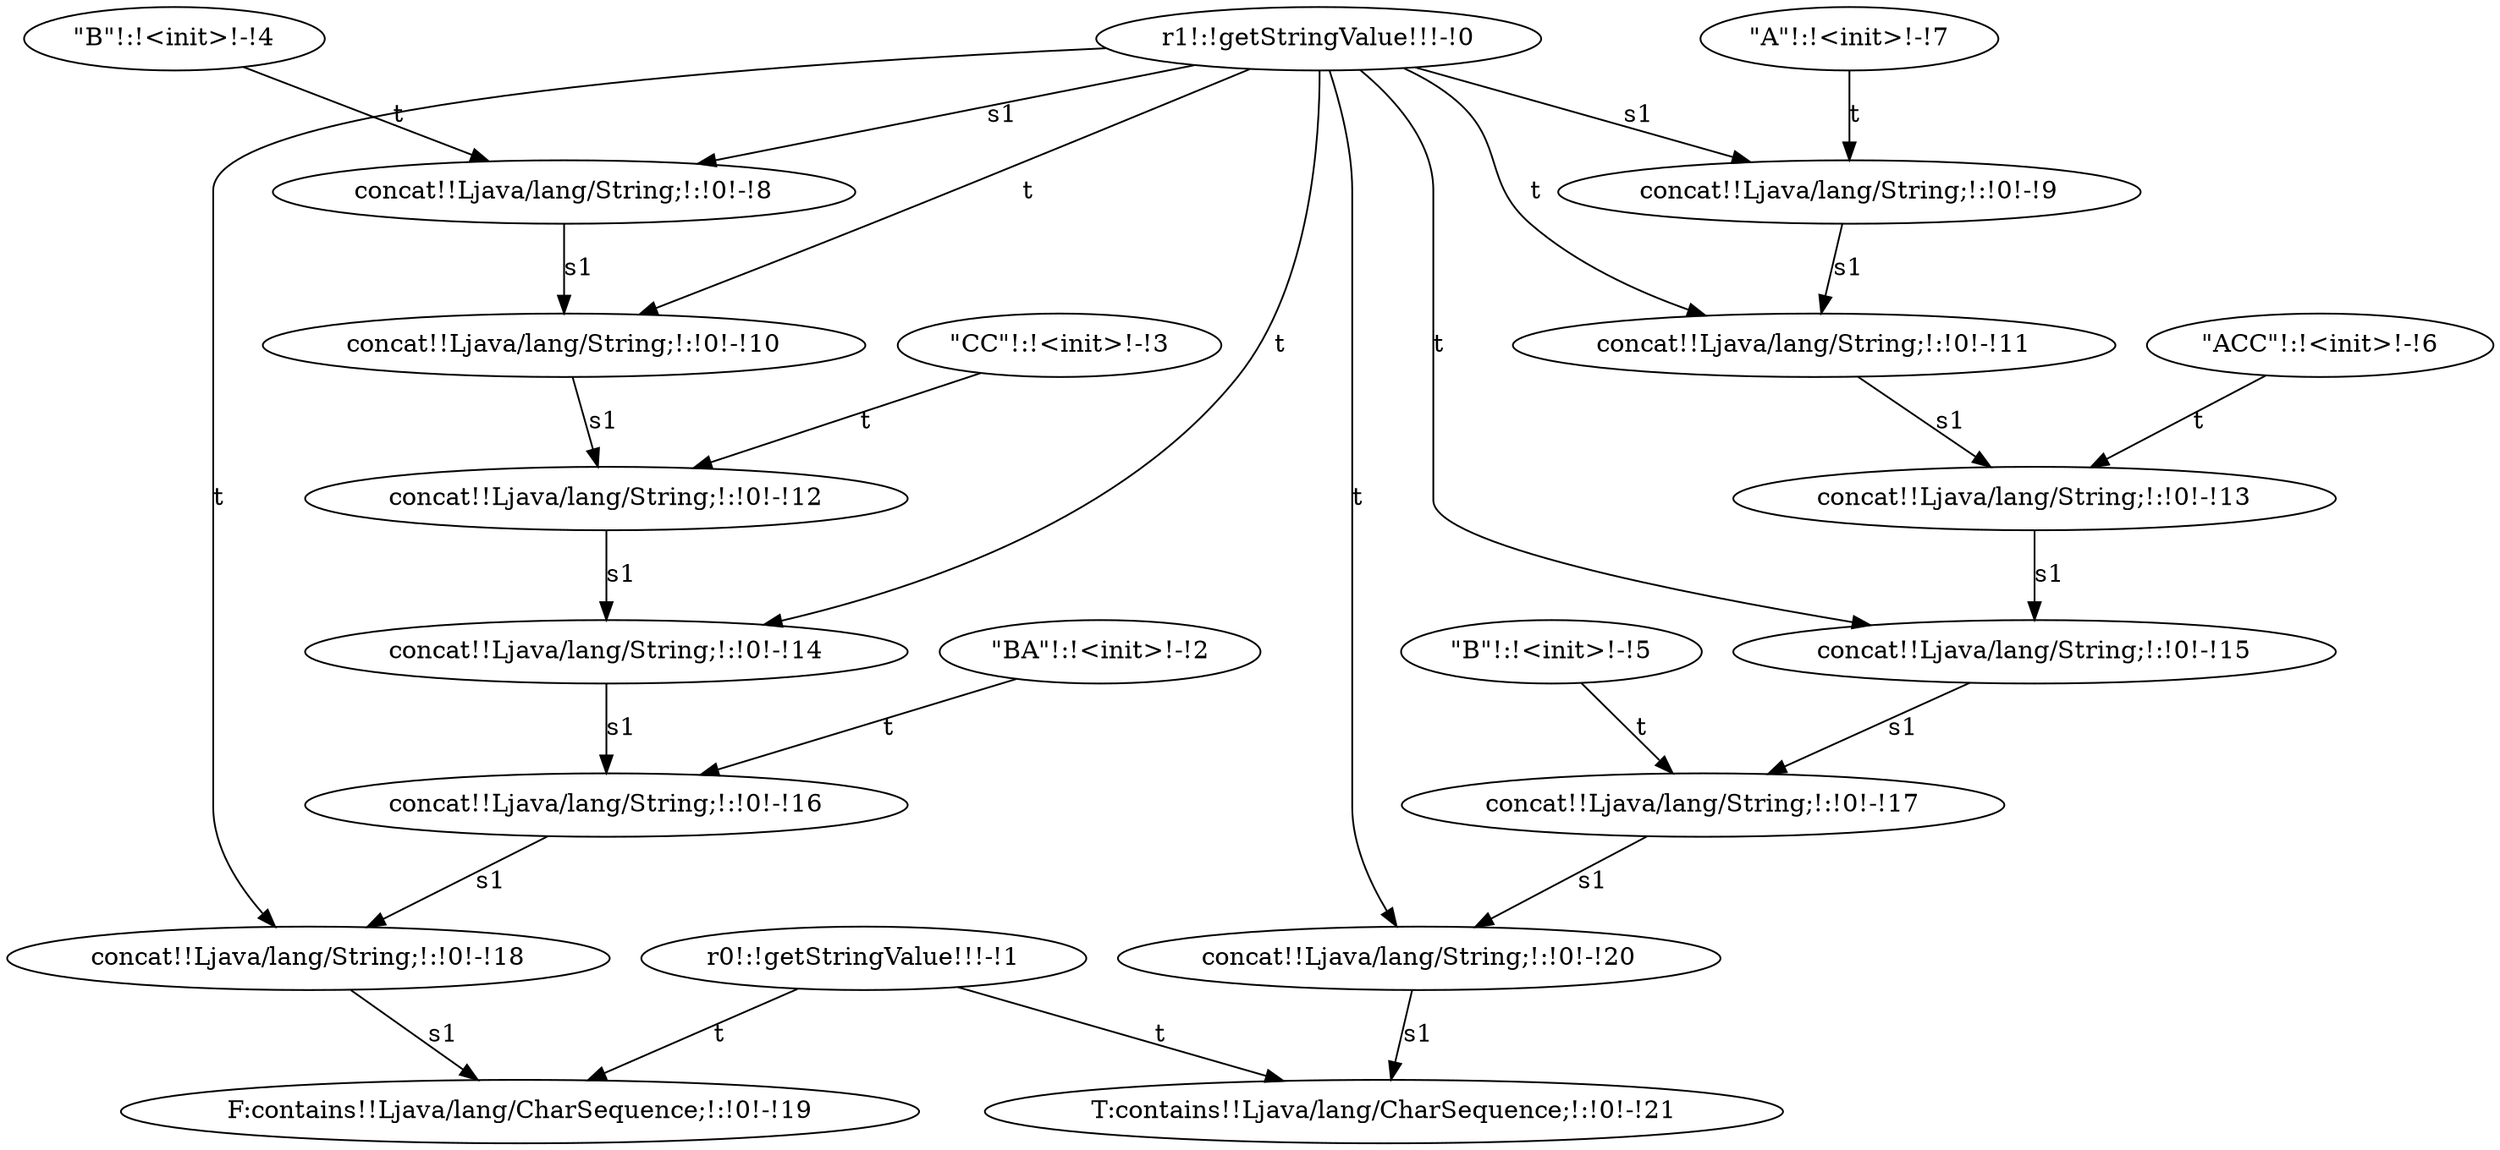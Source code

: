 digraph G {
  10 [ label="concat!!Ljava/lang/String;!:!0!-!10" ];
  0 [ label="r1!:!getStringValue!!!-!0" ];
  14 [ label="concat!!Ljava/lang/String;!:!0!-!14" ];
  7 [ label="\"A\"!:!<init>!-!7" ];
  8 [ label="concat!!Ljava/lang/String;!:!0!-!8" ];
  18 [ label="concat!!Ljava/lang/String;!:!0!-!18" ];
  2 [ label="\"BA\"!:!<init>!-!2" ];
  3 [ label="\"CC\"!:!<init>!-!3" ];
  19 [ label="F:contains!!Ljava/lang/CharSequence;!:!0!-!19" ];
  12 [ label="concat!!Ljava/lang/String;!:!0!-!12" ];
  4 [ label="\"B\"!:!<init>!-!4" ];
  16 [ label="concat!!Ljava/lang/String;!:!0!-!16" ];
  9 [ label="concat!!Ljava/lang/String;!:!0!-!9" ];
  5 [ label="\"B\"!:!<init>!-!5" ];
  21 [ label="T:contains!!Ljava/lang/CharSequence;!:!0!-!21" ];
  13 [ label="concat!!Ljava/lang/String;!:!0!-!13" ];
  1 [ label="r0!:!getStringValue!!!-!1" ];
  15 [ label="concat!!Ljava/lang/String;!:!0!-!15" ];
  11 [ label="concat!!Ljava/lang/String;!:!0!-!11" ];
  6 [ label="\"ACC\"!:!<init>!-!6" ];
  20 [ label="concat!!Ljava/lang/String;!:!0!-!20" ];
  17 [ label="concat!!Ljava/lang/String;!:!0!-!17" ];
  0 -> 18 [ label="t" ];
  16 -> 18 [ label="s1" ];
  1 -> 19 [ label="t" ];
  18 -> 19 [ label="s1" ];
  0 -> 20 [ label="t" ];
  17 -> 20 [ label="s1" ];
  1 -> 21 [ label="t" ];
  20 -> 21 [ label="s1" ];
  2 -> 16 [ label="t" ];
  14 -> 16 [ label="s1" ];
  0 -> 14 [ label="t" ];
  12 -> 14 [ label="s1" ];
  3 -> 12 [ label="t" ];
  10 -> 12 [ label="s1" ];
  0 -> 10 [ label="t" ];
  8 -> 10 [ label="s1" ];
  4 -> 8 [ label="t" ];
  0 -> 8 [ label="s1" ];
  5 -> 17 [ label="t" ];
  15 -> 17 [ label="s1" ];
  0 -> 15 [ label="t" ];
  13 -> 15 [ label="s1" ];
  6 -> 13 [ label="t" ];
  11 -> 13 [ label="s1" ];
  0 -> 11 [ label="t" ];
  9 -> 11 [ label="s1" ];
  7 -> 9 [ label="t" ];
  0 -> 9 [ label="s1" ];
}
